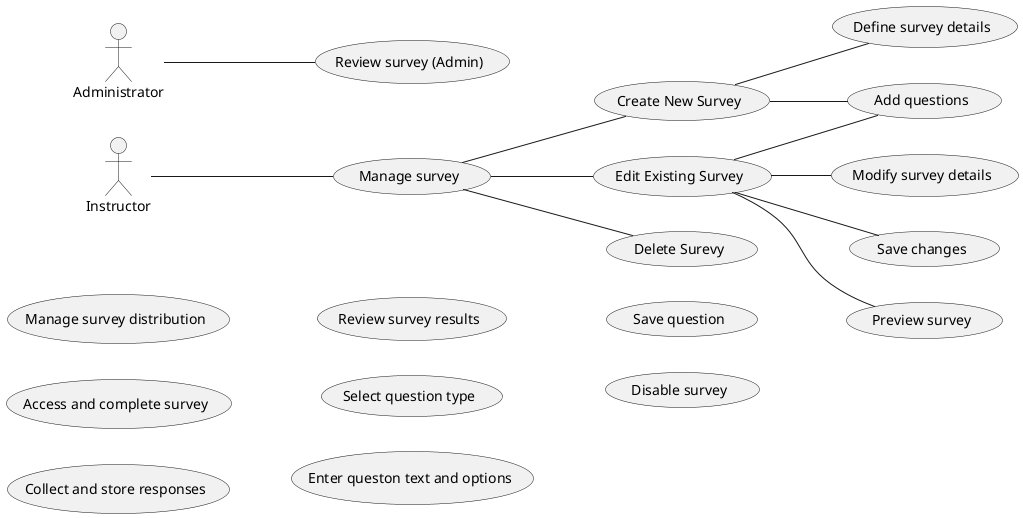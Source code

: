 @startuml

left to right direction

actor Instructor
actor Administrator

usecase "Manage survey" as ManageSurvey
usecase "Create New Survey" as CreateNewSurvey
usecase "Edit Existing Survey" as EditSurvey
usecase "Delete Surevy" as DeleteSurvey
usecase "Define survey details" as DefineDetails
usecase "Add questions" as AddQuestions
usecase "Modify survey details" as ModifyDetails
usecase "Save changes" as SaveChanges
usecase "Preview survey" as PreviewSurvey
usecase "Manage survey distribution" as ManageDistribution
usecase "Access and complete survey" as CompleteSurvey
usecase "Collect and store responses" as StoreResponses
usecase "Review survey results" as ReviewResults
usecase "Select question type" as SelectQuestionType
usecase "Enter queston text and options" as EnterQuestionOptions
usecase "Save question" as SaveQuestion
usecase "Review survey (Admin)" as ReviewSurveyAdmin
usecase "Disable survey" as DisableSurvey 

Instructor -- ManageSurvey
Administrator -- ReviewSurveyAdmin

ManageSurvey -- CreateNewSurvey
ManageSurvey -- EditSurvey
ManageSurvey -- DeleteSurvey

CreateNewSurvey -- DefineDetails
CreateNewSurvey -- AddQuestions 
EditSurvey -- ModifyDetails
EditSurvey -- AddQuestions
EditSurvey -- SaveChanges
EditSurvey -- PreviewSurvey





@enduml


